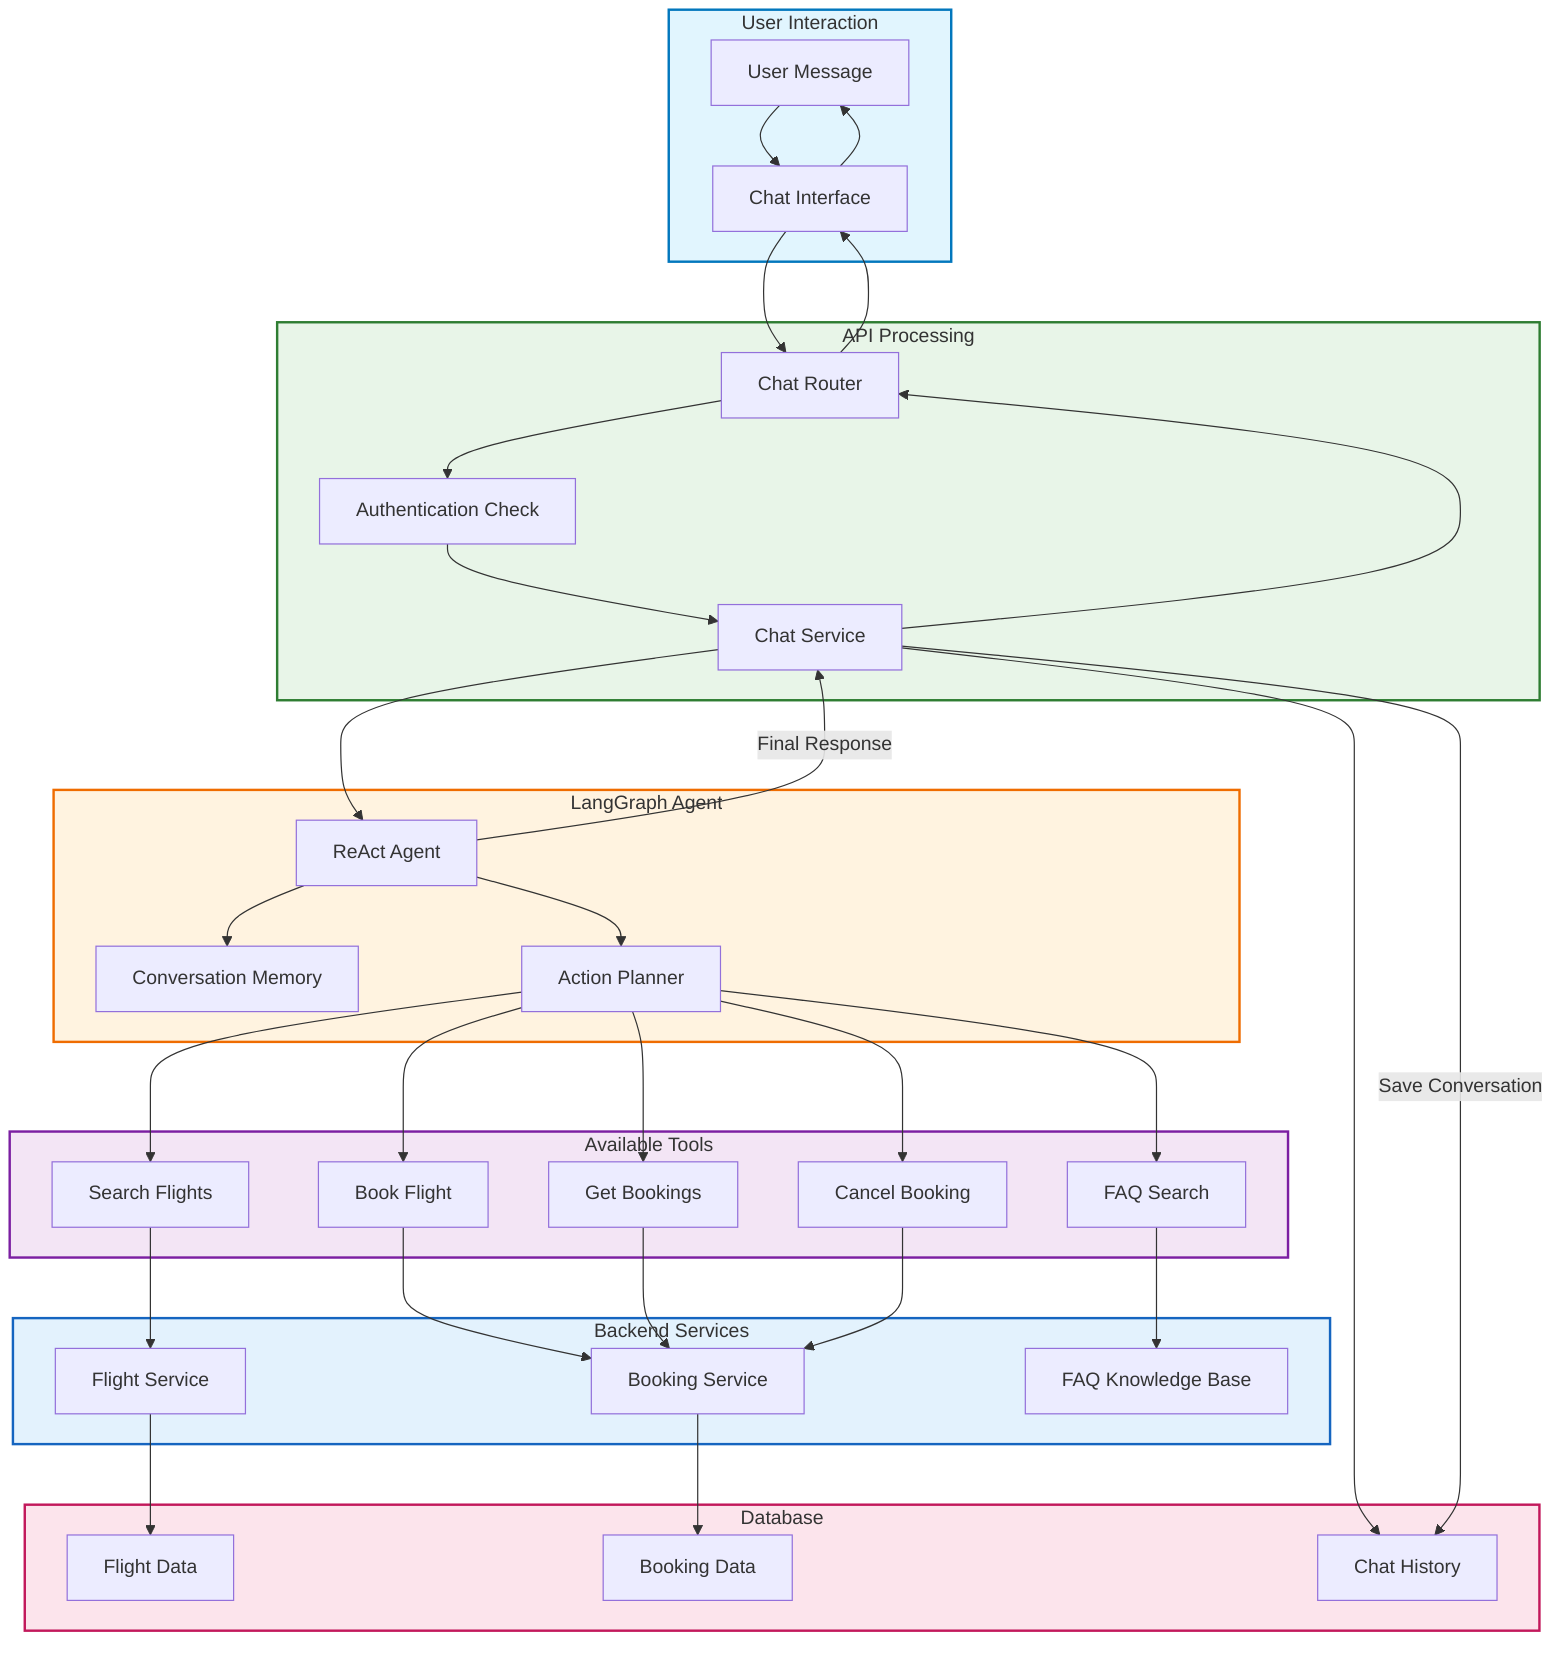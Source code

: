 graph TB
    subgraph UserInteraction["User Interaction"]
        UserInput[User Message]
        ChatUI[Chat Interface]
    end
    
    subgraph APIProcessing["API Processing"]
        ChatRouter[Chat Router]
        ChatService[Chat Service]
        Auth[Authentication Check]
    end
    
    subgraph LangGraphAgent["LangGraph Agent"]
        Agent[ReAct Agent]
        Memory[Conversation Memory]
        Planner[Action Planner]
    end
    
    subgraph AvailableTools["Available Tools"]
        SearchTool[Search Flights]
        BookTool[Book Flight]
        BookingsTool[Get Bookings]
        CancelTool[Cancel Booking]
        FAQTool[FAQ Search]
    end
    
    subgraph BackendServices["Backend Services"]
        FlightService[Flight Service]
        BookingService[Booking Service]
        FAQStore[FAQ Knowledge Base]
    end
    
    subgraph Database["Database"]
        FlightDB[Flight Data]
        BookingDB[Booking Data]
        ChatHistory[Chat History]
    end
    
    UserInput --> ChatUI
    ChatUI --> ChatRouter
    ChatRouter --> Auth
    Auth --> ChatService
    ChatService --> Agent
    
    Agent --> Memory
    Agent --> Planner
    Planner --> SearchTool
    Planner --> BookTool
    Planner --> BookingsTool
    Planner --> CancelTool
    Planner --> FAQTool
    
    SearchTool --> FlightService
    BookTool --> BookingService
    BookingsTool --> BookingService
    CancelTool --> BookingService
    FAQTool --> FAQStore
    
    FlightService --> FlightDB
    BookingService --> BookingDB
    ChatService --> ChatHistory
    
    Agent -->|Final Response| ChatService
    ChatService -->|Save Conversation| ChatHistory
    ChatService --> ChatRouter
    ChatRouter --> ChatUI
    ChatUI --> UserInput
    
    classDef interaction fill:#e1f5fe,stroke:#0277bd,stroke-width:2px
    classDef api fill:#e8f5e8,stroke:#2e7d32,stroke-width:2px
    classDef agent fill:#fff3e0,stroke:#ef6c00,stroke-width:2px
    classDef tools fill:#f3e5f5,stroke:#7b1fa2,stroke-width:2px
    classDef services fill:#e3f2fd,stroke:#1565c0,stroke-width:2px
    classDef database fill:#fce4ec,stroke:#c2185b,stroke-width:2px
    
    class UserInteraction interaction
    class APIProcessing api
    class LangGraphAgent agent
    class AvailableTools tools
    class BackendServices services
    class Database database
